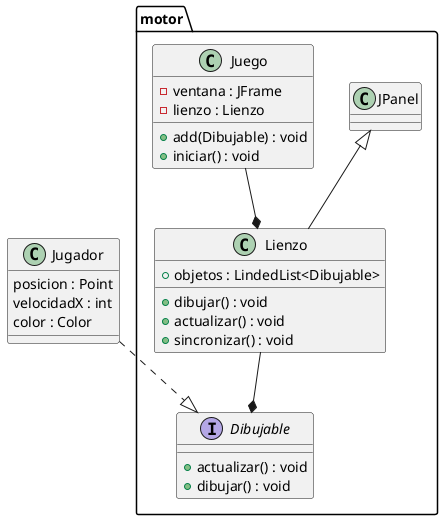 @startuml
package motor {
    Lienzo -u-|> JPanel
    class Juego {
        -ventana : JFrame
        -lienzo : Lienzo

        + add(Dibujable) : void
        + iniciar() : void
    }

    interface Dibujable {
        + actualizar() : void
        + dibujar() : void
    }

    Lienzo --* Dibujable
    Juego --* Lienzo


    class Lienzo {
        + objetos : LindedList<Dibujable>

        + dibujar() : void
        + actualizar() : void
        + sincronizar() : void
    }
}
class Jugador {
    posicion : Point
    velocidadX : int
    color : Color
}
Jugador ..|> Dibujable

@enduml